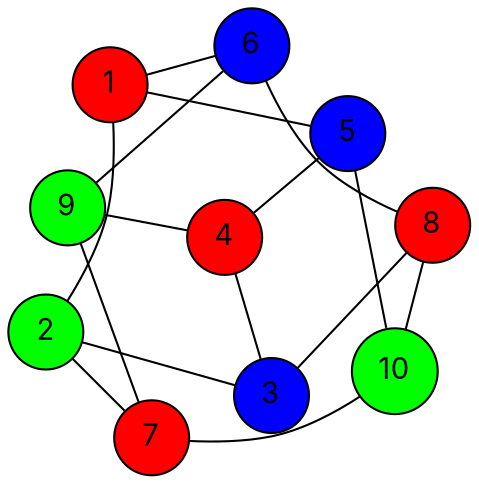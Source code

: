 graph G {
  layout=neato;
  overlap=false;
  splines=true;
  node [shape=circle, style=filled, fontname=Inter];
  1 [label="1", fillcolor="red", tooltip="v1 color 0"];
  2 [label="2", fillcolor="green", tooltip="v2 color 1"];
  3 [label="3", fillcolor="blue", tooltip="v3 color 2"];
  4 [label="4", fillcolor="red", tooltip="v4 color 0"];
  5 [label="5", fillcolor="blue", tooltip="v5 color 2"];
  6 [label="6", fillcolor="blue", tooltip="v6 color 2"];
  7 [label="7", fillcolor="red", tooltip="v7 color 0"];
  8 [label="8", fillcolor="red", tooltip="v8 color 0"];
  9 [label="9", fillcolor="green", tooltip="v9 color 1"];
  10 [label="10", fillcolor="green", tooltip="v10 color 1"];
  1 -- 2;
  1 -- 5;
  1 -- 6;
  2 -- 3;
  2 -- 7;
  3 -- 4;
  3 -- 8;
  4 -- 5;
  4 -- 9;
  5 -- 10;
  6 -- 8;
  6 -- 9;
  7 -- 9;
  7 -- 10;
  8 -- 10;
}

